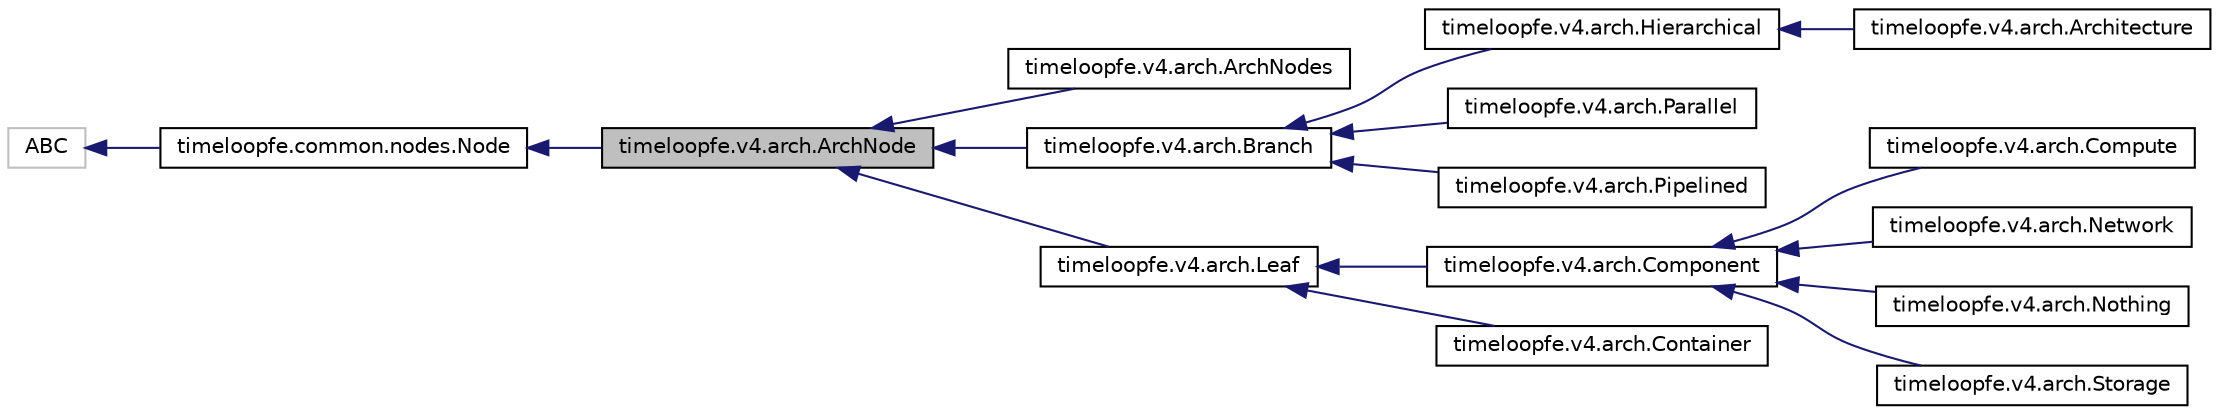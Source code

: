 digraph "timeloopfe.v4.arch.ArchNode"
{
 // LATEX_PDF_SIZE
  edge [fontname="Helvetica",fontsize="10",labelfontname="Helvetica",labelfontsize="10"];
  node [fontname="Helvetica",fontsize="10",shape=record];
  rankdir="LR";
  Node1 [label="timeloopfe.v4.arch.ArchNode",height=0.2,width=0.4,color="black", fillcolor="grey75", style="filled", fontcolor="black",tooltip="A node in the architecture hierarchy."];
  Node2 -> Node1 [dir="back",color="midnightblue",fontsize="10",style="solid",fontname="Helvetica"];
  Node2 [label="timeloopfe.common.nodes.Node",height=0.2,width=0.4,color="black", fillcolor="white", style="filled",URL="$classtimeloopfe_1_1common_1_1nodes_1_1Node.html",tooltip="Base class for all nodes in the hierarchy."];
  Node3 -> Node2 [dir="back",color="midnightblue",fontsize="10",style="solid",fontname="Helvetica"];
  Node3 [label="ABC",height=0.2,width=0.4,color="grey75", fillcolor="white", style="filled",tooltip=" "];
  Node1 -> Node4 [dir="back",color="midnightblue",fontsize="10",style="solid",fontname="Helvetica"];
  Node4 [label="timeloopfe.v4.arch.ArchNodes",height=0.2,width=0.4,color="black", fillcolor="white", style="filled",URL="$classtimeloopfe_1_1v4_1_1arch_1_1ArchNodes.html",tooltip="A collection of architectural nodes."];
  Node1 -> Node5 [dir="back",color="midnightblue",fontsize="10",style="solid",fontname="Helvetica"];
  Node5 [label="timeloopfe.v4.arch.Branch",height=0.2,width=0.4,color="black", fillcolor="white", style="filled",URL="$classtimeloopfe_1_1v4_1_1arch_1_1Branch.html",tooltip="A branch in the architecture."];
  Node5 -> Node6 [dir="back",color="midnightblue",fontsize="10",style="solid",fontname="Helvetica"];
  Node6 [label="timeloopfe.v4.arch.Hierarchical",height=0.2,width=0.4,color="black", fillcolor="white", style="filled",URL="$classtimeloopfe_1_1v4_1_1arch_1_1Hierarchical.html",tooltip="A hierarchical branch in the architecture."];
  Node6 -> Node7 [dir="back",color="midnightblue",fontsize="10",style="solid",fontname="Helvetica"];
  Node7 [label="timeloopfe.v4.arch.Architecture",height=0.2,width=0.4,color="black", fillcolor="white", style="filled",URL="$classtimeloopfe_1_1v4_1_1arch_1_1Architecture.html",tooltip="An architecture."];
  Node5 -> Node8 [dir="back",color="midnightblue",fontsize="10",style="solid",fontname="Helvetica"];
  Node8 [label="timeloopfe.v4.arch.Parallel",height=0.2,width=0.4,color="black", fillcolor="white", style="filled",URL="$classtimeloopfe_1_1v4_1_1arch_1_1Parallel.html",tooltip="A parallel branch in the architecture."];
  Node5 -> Node9 [dir="back",color="midnightblue",fontsize="10",style="solid",fontname="Helvetica"];
  Node9 [label="timeloopfe.v4.arch.Pipelined",height=0.2,width=0.4,color="black", fillcolor="white", style="filled",URL="$classtimeloopfe_1_1v4_1_1arch_1_1Pipelined.html",tooltip="\" A pipelined branch in the architecture."];
  Node1 -> Node10 [dir="back",color="midnightblue",fontsize="10",style="solid",fontname="Helvetica"];
  Node10 [label="timeloopfe.v4.arch.Leaf",height=0.2,width=0.4,color="black", fillcolor="white", style="filled",URL="$classtimeloopfe_1_1v4_1_1arch_1_1Leaf.html",tooltip="A leaf node in the architecture hierarchy."];
  Node10 -> Node11 [dir="back",color="midnightblue",fontsize="10",style="solid",fontname="Helvetica"];
  Node11 [label="timeloopfe.v4.arch.Component",height=0.2,width=0.4,color="black", fillcolor="white", style="filled",URL="$classtimeloopfe_1_1v4_1_1arch_1_1Component.html",tooltip="A component in the architecture."];
  Node11 -> Node12 [dir="back",color="midnightblue",fontsize="10",style="solid",fontname="Helvetica"];
  Node12 [label="timeloopfe.v4.arch.Compute",height=0.2,width=0.4,color="black", fillcolor="white", style="filled",URL="$classtimeloopfe_1_1v4_1_1arch_1_1Compute.html",tooltip="A compute component."];
  Node11 -> Node13 [dir="back",color="midnightblue",fontsize="10",style="solid",fontname="Helvetica"];
  Node13 [label="timeloopfe.v4.arch.Network",height=0.2,width=0.4,color="black", fillcolor="white", style="filled",URL="$classtimeloopfe_1_1v4_1_1arch_1_1Network.html",tooltip="A network component."];
  Node11 -> Node14 [dir="back",color="midnightblue",fontsize="10",style="solid",fontname="Helvetica"];
  Node14 [label="timeloopfe.v4.arch.Nothing",height=0.2,width=0.4,color="black", fillcolor="white", style="filled",URL="$classtimeloopfe_1_1v4_1_1arch_1_1Nothing.html",tooltip="A class representing a 'nothing' component."];
  Node11 -> Node15 [dir="back",color="midnightblue",fontsize="10",style="solid",fontname="Helvetica"];
  Node15 [label="timeloopfe.v4.arch.Storage",height=0.2,width=0.4,color="black", fillcolor="white", style="filled",URL="$classtimeloopfe_1_1v4_1_1arch_1_1Storage.html",tooltip="A storage component."];
  Node10 -> Node16 [dir="back",color="midnightblue",fontsize="10",style="solid",fontname="Helvetica"];
  Node16 [label="timeloopfe.v4.arch.Container",height=0.2,width=0.4,color="black", fillcolor="white", style="filled",URL="$classtimeloopfe_1_1v4_1_1arch_1_1Container.html",tooltip="A container in the architecture."];
}
